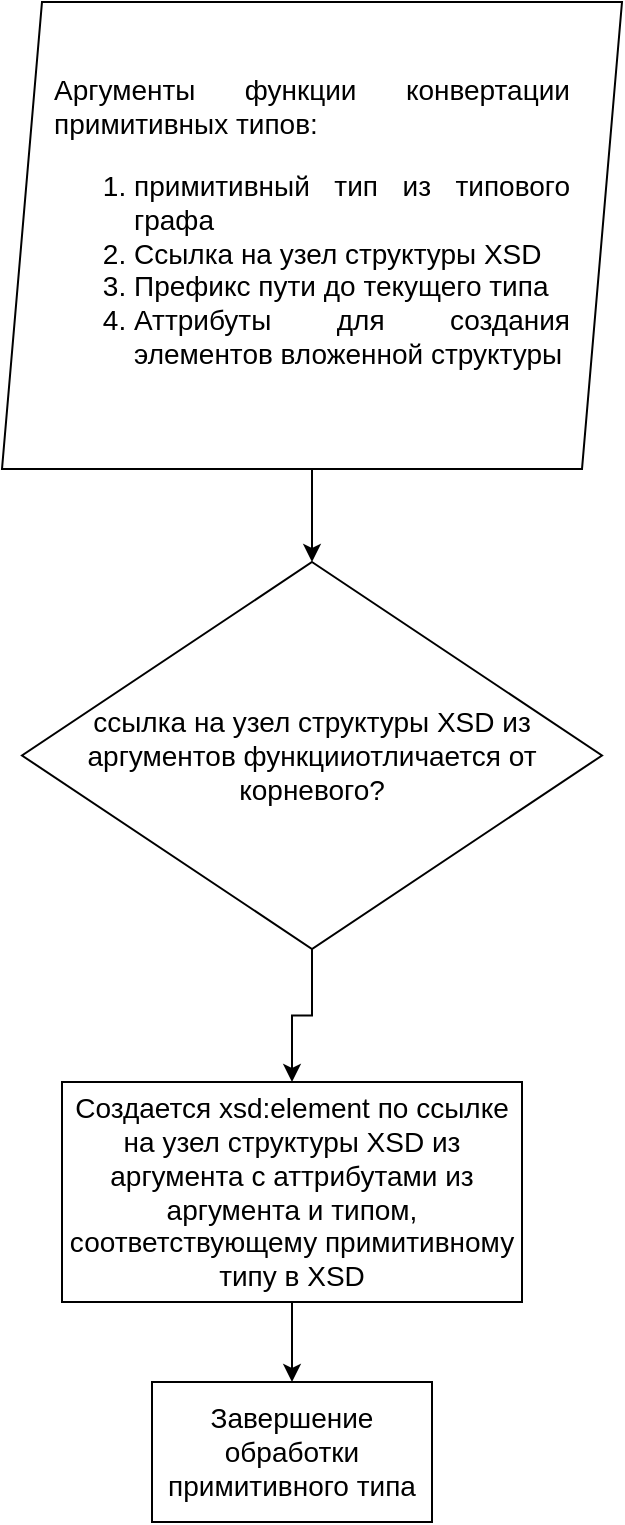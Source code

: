 <mxfile version="24.4.3" type="github">
  <diagram name="Page-1" id="3S2ae4dkI42ZV5BGezns">
    <mxGraphModel dx="2263" dy="-433" grid="1" gridSize="10" guides="1" tooltips="1" connect="1" arrows="1" fold="1" page="1" pageScale="1" pageWidth="827" pageHeight="1169" math="0" shadow="0">
      <root>
        <mxCell id="0" />
        <mxCell id="1" parent="0" />
        <mxCell id="99XFeAk21Zcp010ryDe2-2" style="edgeStyle=orthogonalEdgeStyle;rounded=0;orthogonalLoop=1;jettySize=auto;html=1;entryX=0.5;entryY=0;entryDx=0;entryDy=0;fontSize=14;" edge="1" parent="1" source="99XFeAk21Zcp010ryDe2-3" target="99XFeAk21Zcp010ryDe2-5">
          <mxGeometry relative="1" as="geometry" />
        </mxCell>
        <mxCell id="99XFeAk21Zcp010ryDe2-3" value="&lt;div style=&quot;text-align: justify; font-size: 14px;&quot;&gt;Аргументы функции конвертации примитивных типов:&lt;/div&gt;&lt;ol style=&quot;font-size: 14px;&quot;&gt;&lt;li style=&quot;text-align: justify; font-size: 14px;&quot;&gt;примитивный тип из типового графа&lt;/li&gt;&lt;li style=&quot;text-align: justify; font-size: 14px;&quot;&gt;Ссылка на узел структуры XSD&lt;/li&gt;&lt;li style=&quot;text-align: justify; font-size: 14px;&quot;&gt;Префикс пути до текущего типа&lt;/li&gt;&lt;li style=&quot;text-align: justify; font-size: 14px;&quot;&gt;Аттрибуты для создания элементов вложенной структуры&lt;/li&gt;&lt;/ol&gt;" style="shape=parallelogram;perimeter=parallelogramPerimeter;whiteSpace=wrap;html=1;fixedSize=1;spacingLeft=25;spacingRight=25;fontSize=14;" vertex="1" parent="1">
          <mxGeometry x="-610" y="1540" width="310" height="233.5" as="geometry" />
        </mxCell>
        <mxCell id="99XFeAk21Zcp010ryDe2-4" style="edgeStyle=orthogonalEdgeStyle;rounded=0;orthogonalLoop=1;jettySize=auto;html=1;fontSize=14;" edge="1" parent="1" source="99XFeAk21Zcp010ryDe2-5" target="99XFeAk21Zcp010ryDe2-7">
          <mxGeometry relative="1" as="geometry" />
        </mxCell>
        <mxCell id="99XFeAk21Zcp010ryDe2-5" value="ссылка на узел структуры XSD из аргументов функцииотличается от корневого?" style="rhombus;whiteSpace=wrap;html=1;fontSize=14;" vertex="1" parent="1">
          <mxGeometry x="-600" y="1820" width="290" height="193.5" as="geometry" />
        </mxCell>
        <mxCell id="99XFeAk21Zcp010ryDe2-6" style="edgeStyle=orthogonalEdgeStyle;rounded=0;orthogonalLoop=1;jettySize=auto;html=1;entryX=0.5;entryY=0;entryDx=0;entryDy=0;fontSize=14;" edge="1" parent="1" source="99XFeAk21Zcp010ryDe2-7" target="99XFeAk21Zcp010ryDe2-8">
          <mxGeometry relative="1" as="geometry" />
        </mxCell>
        <mxCell id="99XFeAk21Zcp010ryDe2-7" value="Создается xsd:element по ссылке на узел структуры XSD из аргумента с аттрибутами из аргумента и типом, соответствующему примитивному типу в XSD" style="rounded=0;whiteSpace=wrap;html=1;fontSize=14;" vertex="1" parent="1">
          <mxGeometry x="-580" y="2080" width="230" height="110" as="geometry" />
        </mxCell>
        <mxCell id="99XFeAk21Zcp010ryDe2-8" value="Завершение обработки примитивного типа" style="rounded=0;whiteSpace=wrap;html=1;fontSize=14;" vertex="1" parent="1">
          <mxGeometry x="-535" y="2230" width="140" height="70" as="geometry" />
        </mxCell>
      </root>
    </mxGraphModel>
  </diagram>
</mxfile>
